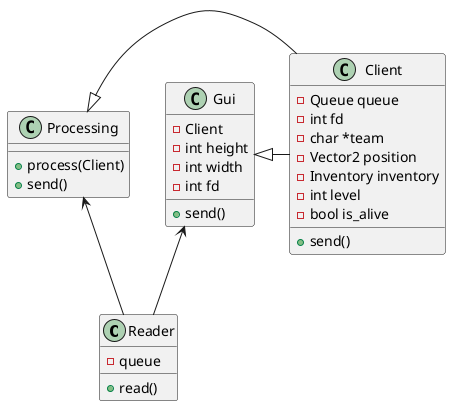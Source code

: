 @startuml server

class Reader {
    +read()
    -queue
}

class Processing {
    +process(Client)
    +send()
}
'
class Client {
    +send()
    -Queue queue
    -int fd
    -char *team
    -Vector2 position
    -Inventory inventory
    -int level
    -bool is_alive
}

Processing <-- Reader
Processing <|- Client

class Gui {
    -Client
    -int height
    -int width
    -int fd
    +send()
}

Gui <-- Reader
Gui <|- Client

@enduml